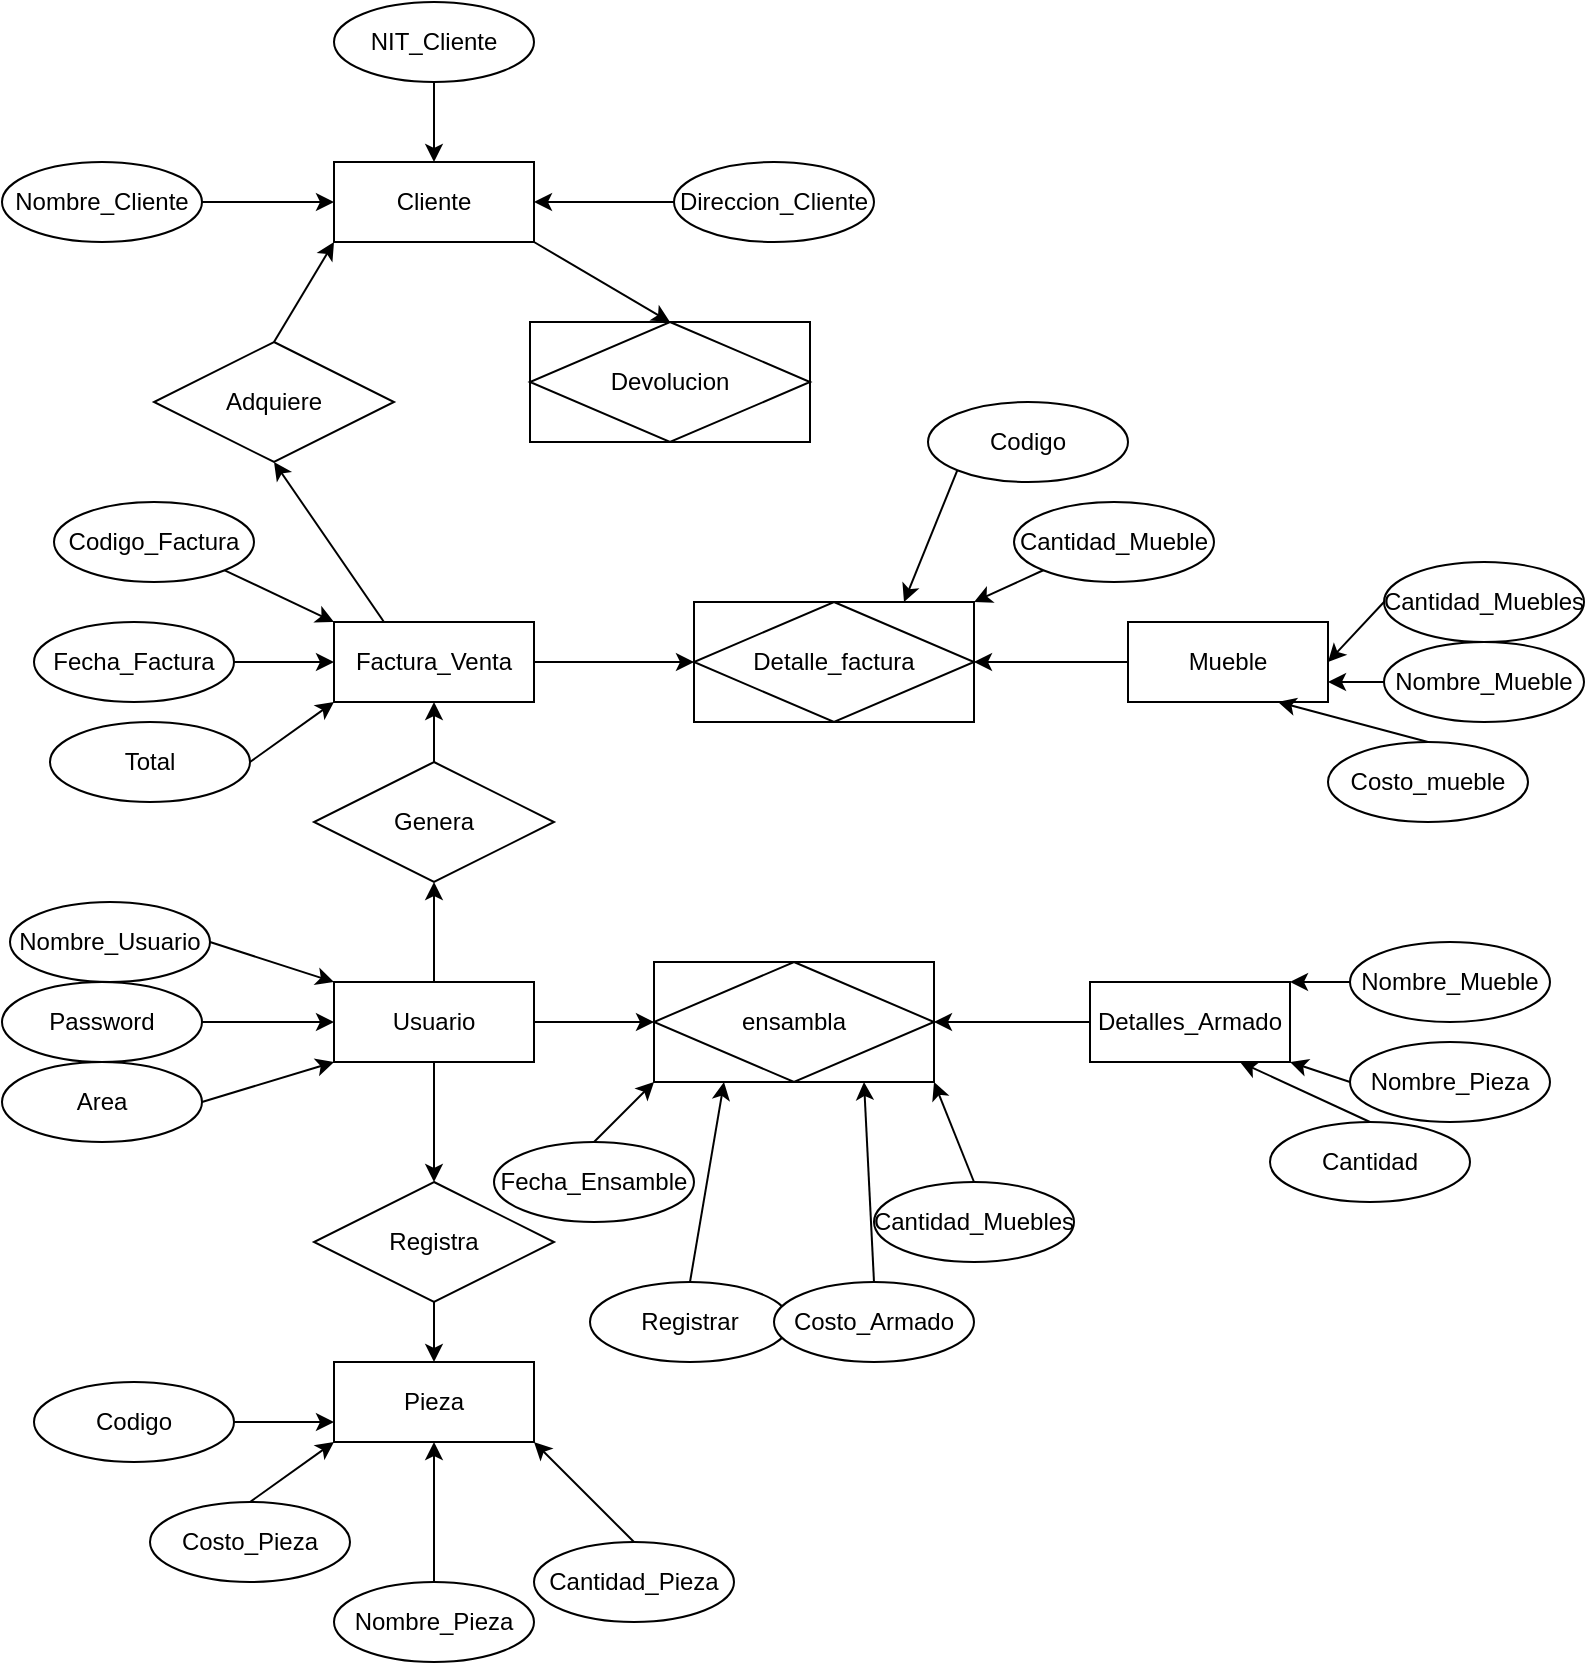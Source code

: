 <mxfile version="13.0.3" type="device"><diagram id="IgRpgqk3LbMG39hs2jY0" name="Page-1"><mxGraphModel dx="1036" dy="504" grid="1" gridSize="10" guides="1" tooltips="1" connect="1" arrows="1" fold="1" page="1" pageScale="1" pageWidth="827" pageHeight="1169" math="0" shadow="0"><root><mxCell id="0"/><mxCell id="1" parent="0"/><mxCell id="4nmqKm2tqfKHXrPlXLiJ-16" value="ensambla" style="shape=associativeEntity;whiteSpace=wrap;html=1;align=center;" vertex="1" parent="1"><mxGeometry x="362" y="510" width="140" height="60" as="geometry"/></mxCell><mxCell id="4nmqKm2tqfKHXrPlXLiJ-111" style="edgeStyle=none;rounded=0;orthogonalLoop=1;jettySize=auto;html=1;exitX=0.5;exitY=0;exitDx=0;exitDy=0;entryX=0;entryY=1;entryDx=0;entryDy=0;" edge="1" parent="1" source="4nmqKm2tqfKHXrPlXLiJ-17" target="4nmqKm2tqfKHXrPlXLiJ-16"><mxGeometry relative="1" as="geometry"/></mxCell><mxCell id="4nmqKm2tqfKHXrPlXLiJ-17" value="Fecha_Ensamble" style="ellipse;whiteSpace=wrap;html=1;align=center;" vertex="1" parent="1"><mxGeometry x="282" y="600" width="100" height="40" as="geometry"/></mxCell><mxCell id="4nmqKm2tqfKHXrPlXLiJ-18" value="Pieza" style="whiteSpace=wrap;html=1;align=center;" vertex="1" parent="1"><mxGeometry x="202" y="710" width="100" height="40" as="geometry"/></mxCell><mxCell id="4nmqKm2tqfKHXrPlXLiJ-97" style="edgeStyle=none;rounded=0;orthogonalLoop=1;jettySize=auto;html=1;exitX=0.5;exitY=0;exitDx=0;exitDy=0;entryX=0.5;entryY=1;entryDx=0;entryDy=0;" edge="1" parent="1" source="4nmqKm2tqfKHXrPlXLiJ-19" target="4nmqKm2tqfKHXrPlXLiJ-18"><mxGeometry relative="1" as="geometry"/></mxCell><mxCell id="4nmqKm2tqfKHXrPlXLiJ-19" value="Nombre_Pieza" style="ellipse;whiteSpace=wrap;html=1;align=center;" vertex="1" parent="1"><mxGeometry x="202" y="820" width="100" height="40" as="geometry"/></mxCell><mxCell id="4nmqKm2tqfKHXrPlXLiJ-98" style="edgeStyle=none;rounded=0;orthogonalLoop=1;jettySize=auto;html=1;exitX=0.5;exitY=0;exitDx=0;exitDy=0;entryX=1;entryY=1;entryDx=0;entryDy=0;" edge="1" parent="1" source="4nmqKm2tqfKHXrPlXLiJ-21" target="4nmqKm2tqfKHXrPlXLiJ-18"><mxGeometry relative="1" as="geometry"/></mxCell><mxCell id="4nmqKm2tqfKHXrPlXLiJ-21" value="Cantidad_Pieza" style="ellipse;whiteSpace=wrap;html=1;align=center;" vertex="1" parent="1"><mxGeometry x="302" y="800" width="100" height="40" as="geometry"/></mxCell><mxCell id="4nmqKm2tqfKHXrPlXLiJ-96" style="edgeStyle=none;rounded=0;orthogonalLoop=1;jettySize=auto;html=1;exitX=0.5;exitY=0;exitDx=0;exitDy=0;entryX=0;entryY=1;entryDx=0;entryDy=0;" edge="1" parent="1" source="4nmqKm2tqfKHXrPlXLiJ-24" target="4nmqKm2tqfKHXrPlXLiJ-18"><mxGeometry relative="1" as="geometry"/></mxCell><mxCell id="4nmqKm2tqfKHXrPlXLiJ-24" value="Costo_Pieza" style="ellipse;whiteSpace=wrap;html=1;align=center;" vertex="1" parent="1"><mxGeometry x="110" y="780" width="100" height="40" as="geometry"/></mxCell><mxCell id="4nmqKm2tqfKHXrPlXLiJ-34" style="edgeStyle=none;rounded=0;orthogonalLoop=1;jettySize=auto;html=1;exitX=1;exitY=0.5;exitDx=0;exitDy=0;entryX=0;entryY=0.5;entryDx=0;entryDy=0;" edge="1" parent="1" source="4nmqKm2tqfKHXrPlXLiJ-26" target="4nmqKm2tqfKHXrPlXLiJ-16"><mxGeometry relative="1" as="geometry"/></mxCell><mxCell id="4nmqKm2tqfKHXrPlXLiJ-61" style="edgeStyle=none;rounded=0;orthogonalLoop=1;jettySize=auto;html=1;exitX=0.5;exitY=1;exitDx=0;exitDy=0;entryX=0.5;entryY=0;entryDx=0;entryDy=0;" edge="1" parent="1" source="4nmqKm2tqfKHXrPlXLiJ-26" target="4nmqKm2tqfKHXrPlXLiJ-60"><mxGeometry relative="1" as="geometry"/></mxCell><mxCell id="4nmqKm2tqfKHXrPlXLiJ-81" style="edgeStyle=none;rounded=0;orthogonalLoop=1;jettySize=auto;html=1;exitX=0.5;exitY=0;exitDx=0;exitDy=0;entryX=0.5;entryY=1;entryDx=0;entryDy=0;" edge="1" parent="1" source="4nmqKm2tqfKHXrPlXLiJ-26" target="4nmqKm2tqfKHXrPlXLiJ-79"><mxGeometry relative="1" as="geometry"/></mxCell><mxCell id="4nmqKm2tqfKHXrPlXLiJ-26" value="Usuario" style="whiteSpace=wrap;html=1;align=center;" vertex="1" parent="1"><mxGeometry x="202" y="520" width="100" height="40" as="geometry"/></mxCell><mxCell id="4nmqKm2tqfKHXrPlXLiJ-83" style="edgeStyle=none;rounded=0;orthogonalLoop=1;jettySize=auto;html=1;exitX=1;exitY=0.5;exitDx=0;exitDy=0;entryX=0;entryY=0;entryDx=0;entryDy=0;" edge="1" parent="1" source="4nmqKm2tqfKHXrPlXLiJ-28" target="4nmqKm2tqfKHXrPlXLiJ-26"><mxGeometry relative="1" as="geometry"/></mxCell><mxCell id="4nmqKm2tqfKHXrPlXLiJ-28" value="Nombre_Usuario" style="ellipse;whiteSpace=wrap;html=1;align=center;" vertex="1" parent="1"><mxGeometry x="40" y="480" width="100" height="40" as="geometry"/></mxCell><mxCell id="4nmqKm2tqfKHXrPlXLiJ-64" style="edgeStyle=none;rounded=0;orthogonalLoop=1;jettySize=auto;html=1;exitX=1;exitY=0.5;exitDx=0;exitDy=0;entryX=0;entryY=0.5;entryDx=0;entryDy=0;" edge="1" parent="1" source="4nmqKm2tqfKHXrPlXLiJ-29" target="4nmqKm2tqfKHXrPlXLiJ-26"><mxGeometry relative="1" as="geometry"/></mxCell><mxCell id="4nmqKm2tqfKHXrPlXLiJ-29" value="Password" style="ellipse;whiteSpace=wrap;html=1;align=center;" vertex="1" parent="1"><mxGeometry x="36" y="520" width="100" height="40" as="geometry"/></mxCell><mxCell id="4nmqKm2tqfKHXrPlXLiJ-65" style="edgeStyle=none;rounded=0;orthogonalLoop=1;jettySize=auto;html=1;exitX=1;exitY=0.5;exitDx=0;exitDy=0;entryX=0;entryY=1;entryDx=0;entryDy=0;" edge="1" parent="1" source="4nmqKm2tqfKHXrPlXLiJ-30" target="4nmqKm2tqfKHXrPlXLiJ-26"><mxGeometry relative="1" as="geometry"/></mxCell><mxCell id="4nmqKm2tqfKHXrPlXLiJ-30" value="Area" style="ellipse;whiteSpace=wrap;html=1;align=center;" vertex="1" parent="1"><mxGeometry x="36" y="560" width="100" height="40" as="geometry"/></mxCell><mxCell id="4nmqKm2tqfKHXrPlXLiJ-113" style="edgeStyle=none;rounded=0;orthogonalLoop=1;jettySize=auto;html=1;exitX=0;exitY=0.5;exitDx=0;exitDy=0;entryX=1;entryY=0.5;entryDx=0;entryDy=0;" edge="1" parent="1" source="4nmqKm2tqfKHXrPlXLiJ-37" target="4nmqKm2tqfKHXrPlXLiJ-50"><mxGeometry relative="1" as="geometry"/></mxCell><mxCell id="4nmqKm2tqfKHXrPlXLiJ-37" value="Mueble" style="whiteSpace=wrap;html=1;align=center;" vertex="1" parent="1"><mxGeometry x="599" y="340" width="100" height="40" as="geometry"/></mxCell><mxCell id="4nmqKm2tqfKHXrPlXLiJ-45" style="edgeStyle=none;rounded=0;orthogonalLoop=1;jettySize=auto;html=1;exitX=1;exitY=0.5;exitDx=0;exitDy=0;entryX=0;entryY=0.5;entryDx=0;entryDy=0;" edge="1" parent="1" source="4nmqKm2tqfKHXrPlXLiJ-38" target="4nmqKm2tqfKHXrPlXLiJ-44"><mxGeometry relative="1" as="geometry"/></mxCell><mxCell id="4nmqKm2tqfKHXrPlXLiJ-38" value="Fecha_Factura" style="ellipse;whiteSpace=wrap;html=1;align=center;" vertex="1" parent="1"><mxGeometry x="52" y="340" width="100" height="40" as="geometry"/></mxCell><mxCell id="4nmqKm2tqfKHXrPlXLiJ-114" style="edgeStyle=none;rounded=0;orthogonalLoop=1;jettySize=auto;html=1;exitX=0;exitY=0.5;exitDx=0;exitDy=0;entryX=1;entryY=0.75;entryDx=0;entryDy=0;" edge="1" parent="1" source="4nmqKm2tqfKHXrPlXLiJ-39" target="4nmqKm2tqfKHXrPlXLiJ-37"><mxGeometry relative="1" as="geometry"/></mxCell><mxCell id="4nmqKm2tqfKHXrPlXLiJ-39" value="Nombre_Mueble" style="ellipse;whiteSpace=wrap;html=1;align=center;" vertex="1" parent="1"><mxGeometry x="727" y="350" width="100" height="40" as="geometry"/></mxCell><mxCell id="4nmqKm2tqfKHXrPlXLiJ-42" style="edgeStyle=none;rounded=0;orthogonalLoop=1;jettySize=auto;html=1;exitX=0.5;exitY=0;exitDx=0;exitDy=0;entryX=0.75;entryY=1;entryDx=0;entryDy=0;" edge="1" parent="1" source="4nmqKm2tqfKHXrPlXLiJ-40" target="4nmqKm2tqfKHXrPlXLiJ-37"><mxGeometry relative="1" as="geometry"/></mxCell><mxCell id="4nmqKm2tqfKHXrPlXLiJ-40" value="Costo_mueble" style="ellipse;whiteSpace=wrap;html=1;align=center;" vertex="1" parent="1"><mxGeometry x="699" y="400" width="100" height="40" as="geometry"/></mxCell><mxCell id="4nmqKm2tqfKHXrPlXLiJ-66" style="edgeStyle=none;rounded=0;orthogonalLoop=1;jettySize=auto;html=1;exitX=1;exitY=0.5;exitDx=0;exitDy=0;entryX=0;entryY=0.5;entryDx=0;entryDy=0;" edge="1" parent="1" source="4nmqKm2tqfKHXrPlXLiJ-44" target="4nmqKm2tqfKHXrPlXLiJ-50"><mxGeometry relative="1" as="geometry"/></mxCell><mxCell id="4nmqKm2tqfKHXrPlXLiJ-73" style="edgeStyle=none;rounded=0;orthogonalLoop=1;jettySize=auto;html=1;exitX=0.25;exitY=0;exitDx=0;exitDy=0;entryX=0.5;entryY=1;entryDx=0;entryDy=0;" edge="1" parent="1" source="4nmqKm2tqfKHXrPlXLiJ-44" target="4nmqKm2tqfKHXrPlXLiJ-71"><mxGeometry relative="1" as="geometry"/></mxCell><mxCell id="4nmqKm2tqfKHXrPlXLiJ-44" value="Factura_Venta" style="whiteSpace=wrap;html=1;align=center;" vertex="1" parent="1"><mxGeometry x="202" y="340" width="100" height="40" as="geometry"/></mxCell><mxCell id="4nmqKm2tqfKHXrPlXLiJ-48" style="edgeStyle=none;rounded=0;orthogonalLoop=1;jettySize=auto;html=1;exitX=1;exitY=1;exitDx=0;exitDy=0;entryX=0;entryY=0;entryDx=0;entryDy=0;" edge="1" parent="1" source="4nmqKm2tqfKHXrPlXLiJ-47" target="4nmqKm2tqfKHXrPlXLiJ-44"><mxGeometry relative="1" as="geometry"/></mxCell><mxCell id="4nmqKm2tqfKHXrPlXLiJ-47" value="Codigo_Factura" style="ellipse;whiteSpace=wrap;html=1;align=center;" vertex="1" parent="1"><mxGeometry x="62" y="280" width="100" height="40" as="geometry"/></mxCell><mxCell id="4nmqKm2tqfKHXrPlXLiJ-50" value="Detalle_factura" style="shape=associativeEntity;whiteSpace=wrap;html=1;align=center;" vertex="1" parent="1"><mxGeometry x="382" y="330" width="140" height="60" as="geometry"/></mxCell><mxCell id="4nmqKm2tqfKHXrPlXLiJ-54" style="edgeStyle=none;rounded=0;orthogonalLoop=1;jettySize=auto;html=1;exitX=0;exitY=1;exitDx=0;exitDy=0;entryX=1;entryY=0;entryDx=0;entryDy=0;" edge="1" parent="1" source="4nmqKm2tqfKHXrPlXLiJ-51" target="4nmqKm2tqfKHXrPlXLiJ-50"><mxGeometry relative="1" as="geometry"/></mxCell><mxCell id="4nmqKm2tqfKHXrPlXLiJ-51" value="Cantidad_Mueble" style="ellipse;whiteSpace=wrap;html=1;align=center;" vertex="1" parent="1"><mxGeometry x="542" y="280" width="100" height="40" as="geometry"/></mxCell><mxCell id="4nmqKm2tqfKHXrPlXLiJ-107" style="edgeStyle=none;rounded=0;orthogonalLoop=1;jettySize=auto;html=1;exitX=0.5;exitY=1;exitDx=0;exitDy=0;entryX=0.5;entryY=0;entryDx=0;entryDy=0;" edge="1" parent="1" source="4nmqKm2tqfKHXrPlXLiJ-60" target="4nmqKm2tqfKHXrPlXLiJ-18"><mxGeometry relative="1" as="geometry"/></mxCell><mxCell id="4nmqKm2tqfKHXrPlXLiJ-60" value="Registra" style="shape=rhombus;perimeter=rhombusPerimeter;whiteSpace=wrap;html=1;align=center;" vertex="1" parent="1"><mxGeometry x="192" y="620" width="120" height="60" as="geometry"/></mxCell><mxCell id="4nmqKm2tqfKHXrPlXLiJ-137" style="edgeStyle=none;rounded=0;orthogonalLoop=1;jettySize=auto;html=1;exitX=1;exitY=1;exitDx=0;exitDy=0;entryX=0.5;entryY=0;entryDx=0;entryDy=0;" edge="1" parent="1" source="4nmqKm2tqfKHXrPlXLiJ-68" target="4nmqKm2tqfKHXrPlXLiJ-136"><mxGeometry relative="1" as="geometry"/></mxCell><mxCell id="4nmqKm2tqfKHXrPlXLiJ-68" value="Cliente" style="whiteSpace=wrap;html=1;align=center;" vertex="1" parent="1"><mxGeometry x="202" y="110" width="100" height="40" as="geometry"/></mxCell><mxCell id="4nmqKm2tqfKHXrPlXLiJ-74" style="edgeStyle=none;rounded=0;orthogonalLoop=1;jettySize=auto;html=1;exitX=1;exitY=0.5;exitDx=0;exitDy=0;" edge="1" parent="1" source="4nmqKm2tqfKHXrPlXLiJ-69" target="4nmqKm2tqfKHXrPlXLiJ-68"><mxGeometry relative="1" as="geometry"/></mxCell><mxCell id="4nmqKm2tqfKHXrPlXLiJ-69" value="Nombre_Cliente" style="ellipse;whiteSpace=wrap;html=1;align=center;" vertex="1" parent="1"><mxGeometry x="36" y="110" width="100" height="40" as="geometry"/></mxCell><mxCell id="4nmqKm2tqfKHXrPlXLiJ-76" style="edgeStyle=none;rounded=0;orthogonalLoop=1;jettySize=auto;html=1;exitX=0.5;exitY=1;exitDx=0;exitDy=0;entryX=0.5;entryY=0;entryDx=0;entryDy=0;" edge="1" parent="1" source="4nmqKm2tqfKHXrPlXLiJ-70" target="4nmqKm2tqfKHXrPlXLiJ-68"><mxGeometry relative="1" as="geometry"/></mxCell><mxCell id="4nmqKm2tqfKHXrPlXLiJ-70" value="NIT_Cliente" style="ellipse;whiteSpace=wrap;html=1;align=center;" vertex="1" parent="1"><mxGeometry x="202" y="30" width="100" height="40" as="geometry"/></mxCell><mxCell id="4nmqKm2tqfKHXrPlXLiJ-99" style="edgeStyle=none;rounded=0;orthogonalLoop=1;jettySize=auto;html=1;exitX=0.5;exitY=0;exitDx=0;exitDy=0;entryX=0;entryY=1;entryDx=0;entryDy=0;" edge="1" parent="1" source="4nmqKm2tqfKHXrPlXLiJ-71" target="4nmqKm2tqfKHXrPlXLiJ-68"><mxGeometry relative="1" as="geometry"/></mxCell><mxCell id="4nmqKm2tqfKHXrPlXLiJ-71" value="Adquiere" style="shape=rhombus;perimeter=rhombusPerimeter;whiteSpace=wrap;html=1;align=center;" vertex="1" parent="1"><mxGeometry x="112" y="200" width="120" height="60" as="geometry"/></mxCell><mxCell id="4nmqKm2tqfKHXrPlXLiJ-78" style="edgeStyle=none;rounded=0;orthogonalLoop=1;jettySize=auto;html=1;exitX=0;exitY=0.5;exitDx=0;exitDy=0;entryX=1;entryY=0.5;entryDx=0;entryDy=0;" edge="1" parent="1" source="4nmqKm2tqfKHXrPlXLiJ-77" target="4nmqKm2tqfKHXrPlXLiJ-68"><mxGeometry relative="1" as="geometry"/></mxCell><mxCell id="4nmqKm2tqfKHXrPlXLiJ-77" value="Direccion_Cliente" style="ellipse;whiteSpace=wrap;html=1;align=center;" vertex="1" parent="1"><mxGeometry x="372" y="110" width="100" height="40" as="geometry"/></mxCell><mxCell id="4nmqKm2tqfKHXrPlXLiJ-80" style="edgeStyle=none;rounded=0;orthogonalLoop=1;jettySize=auto;html=1;exitX=0.5;exitY=0;exitDx=0;exitDy=0;entryX=0.5;entryY=1;entryDx=0;entryDy=0;" edge="1" parent="1" source="4nmqKm2tqfKHXrPlXLiJ-79" target="4nmqKm2tqfKHXrPlXLiJ-44"><mxGeometry relative="1" as="geometry"/></mxCell><mxCell id="4nmqKm2tqfKHXrPlXLiJ-79" value="Genera" style="shape=rhombus;perimeter=rhombusPerimeter;whiteSpace=wrap;html=1;align=center;" vertex="1" parent="1"><mxGeometry x="192" y="410" width="120" height="60" as="geometry"/></mxCell><mxCell id="4nmqKm2tqfKHXrPlXLiJ-89" style="edgeStyle=none;rounded=0;orthogonalLoop=1;jettySize=auto;html=1;exitX=0;exitY=1;exitDx=0;exitDy=0;entryX=0.75;entryY=0;entryDx=0;entryDy=0;" edge="1" parent="1" source="4nmqKm2tqfKHXrPlXLiJ-88" target="4nmqKm2tqfKHXrPlXLiJ-50"><mxGeometry relative="1" as="geometry"/></mxCell><mxCell id="4nmqKm2tqfKHXrPlXLiJ-88" value="Codigo" style="ellipse;whiteSpace=wrap;html=1;align=center;" vertex="1" parent="1"><mxGeometry x="499" y="230" width="100" height="40" as="geometry"/></mxCell><mxCell id="4nmqKm2tqfKHXrPlXLiJ-106" style="edgeStyle=none;rounded=0;orthogonalLoop=1;jettySize=auto;html=1;entryX=0.5;entryY=0;entryDx=0;entryDy=0;" edge="1" parent="1" source="4nmqKm2tqfKHXrPlXLiJ-18" target="4nmqKm2tqfKHXrPlXLiJ-18"><mxGeometry relative="1" as="geometry"/></mxCell><mxCell id="4nmqKm2tqfKHXrPlXLiJ-110" style="edgeStyle=none;rounded=0;orthogonalLoop=1;jettySize=auto;html=1;exitX=0;exitY=0.5;exitDx=0;exitDy=0;entryX=1;entryY=0.5;entryDx=0;entryDy=0;" edge="1" parent="1" source="4nmqKm2tqfKHXrPlXLiJ-109" target="4nmqKm2tqfKHXrPlXLiJ-37"><mxGeometry relative="1" as="geometry"/></mxCell><mxCell id="4nmqKm2tqfKHXrPlXLiJ-109" value="Cantidad_Muebles" style="ellipse;whiteSpace=wrap;html=1;align=center;" vertex="1" parent="1"><mxGeometry x="727" y="310" width="100" height="40" as="geometry"/></mxCell><mxCell id="4nmqKm2tqfKHXrPlXLiJ-120" style="edgeStyle=none;rounded=0;orthogonalLoop=1;jettySize=auto;html=1;exitX=0;exitY=0.5;exitDx=0;exitDy=0;entryX=1;entryY=0.5;entryDx=0;entryDy=0;" edge="1" parent="1" source="4nmqKm2tqfKHXrPlXLiJ-116" target="4nmqKm2tqfKHXrPlXLiJ-16"><mxGeometry relative="1" as="geometry"/></mxCell><mxCell id="4nmqKm2tqfKHXrPlXLiJ-116" value="Detalles_Armado" style="whiteSpace=wrap;html=1;align=center;" vertex="1" parent="1"><mxGeometry x="580" y="520" width="100" height="40" as="geometry"/></mxCell><mxCell id="4nmqKm2tqfKHXrPlXLiJ-122" style="edgeStyle=none;rounded=0;orthogonalLoop=1;jettySize=auto;html=1;exitX=0;exitY=0.5;exitDx=0;exitDy=0;entryX=1;entryY=1;entryDx=0;entryDy=0;" edge="1" parent="1" source="4nmqKm2tqfKHXrPlXLiJ-117" target="4nmqKm2tqfKHXrPlXLiJ-116"><mxGeometry relative="1" as="geometry"/></mxCell><mxCell id="4nmqKm2tqfKHXrPlXLiJ-117" value="Nombre_Pieza" style="ellipse;whiteSpace=wrap;html=1;align=center;" vertex="1" parent="1"><mxGeometry x="710" y="550" width="100" height="40" as="geometry"/></mxCell><mxCell id="4nmqKm2tqfKHXrPlXLiJ-123" style="edgeStyle=none;rounded=0;orthogonalLoop=1;jettySize=auto;html=1;exitX=0.5;exitY=0;exitDx=0;exitDy=0;entryX=0.75;entryY=1;entryDx=0;entryDy=0;" edge="1" parent="1" source="4nmqKm2tqfKHXrPlXLiJ-118" target="4nmqKm2tqfKHXrPlXLiJ-116"><mxGeometry relative="1" as="geometry"/></mxCell><mxCell id="4nmqKm2tqfKHXrPlXLiJ-118" value="Cantidad" style="ellipse;whiteSpace=wrap;html=1;align=center;" vertex="1" parent="1"><mxGeometry x="670" y="590" width="100" height="40" as="geometry"/></mxCell><mxCell id="4nmqKm2tqfKHXrPlXLiJ-121" style="edgeStyle=none;rounded=0;orthogonalLoop=1;jettySize=auto;html=1;exitX=0;exitY=0.5;exitDx=0;exitDy=0;entryX=1;entryY=0;entryDx=0;entryDy=0;" edge="1" parent="1" source="4nmqKm2tqfKHXrPlXLiJ-119" target="4nmqKm2tqfKHXrPlXLiJ-116"><mxGeometry relative="1" as="geometry"/></mxCell><mxCell id="4nmqKm2tqfKHXrPlXLiJ-119" value="Nombre_Mueble" style="ellipse;whiteSpace=wrap;html=1;align=center;" vertex="1" parent="1"><mxGeometry x="710" y="500" width="100" height="40" as="geometry"/></mxCell><mxCell id="4nmqKm2tqfKHXrPlXLiJ-125" style="edgeStyle=none;rounded=0;orthogonalLoop=1;jettySize=auto;html=1;exitX=0.5;exitY=0;exitDx=0;exitDy=0;entryX=0.25;entryY=1;entryDx=0;entryDy=0;" edge="1" parent="1" source="4nmqKm2tqfKHXrPlXLiJ-124" target="4nmqKm2tqfKHXrPlXLiJ-16"><mxGeometry relative="1" as="geometry"/></mxCell><mxCell id="4nmqKm2tqfKHXrPlXLiJ-124" value="Registrar" style="ellipse;whiteSpace=wrap;html=1;align=center;" vertex="1" parent="1"><mxGeometry x="330" y="670" width="100" height="40" as="geometry"/></mxCell><mxCell id="4nmqKm2tqfKHXrPlXLiJ-127" style="edgeStyle=none;rounded=0;orthogonalLoop=1;jettySize=auto;html=1;exitX=0.5;exitY=0;exitDx=0;exitDy=0;entryX=1;entryY=1;entryDx=0;entryDy=0;" edge="1" parent="1" source="4nmqKm2tqfKHXrPlXLiJ-126" target="4nmqKm2tqfKHXrPlXLiJ-16"><mxGeometry relative="1" as="geometry"/></mxCell><mxCell id="4nmqKm2tqfKHXrPlXLiJ-126" value="Cantidad_Muebles" style="ellipse;whiteSpace=wrap;html=1;align=center;" vertex="1" parent="1"><mxGeometry x="472" y="620" width="100" height="40" as="geometry"/></mxCell><mxCell id="4nmqKm2tqfKHXrPlXLiJ-129" style="edgeStyle=none;rounded=0;orthogonalLoop=1;jettySize=auto;html=1;exitX=0.5;exitY=0;exitDx=0;exitDy=0;entryX=0.75;entryY=1;entryDx=0;entryDy=0;" edge="1" parent="1" source="4nmqKm2tqfKHXrPlXLiJ-128" target="4nmqKm2tqfKHXrPlXLiJ-16"><mxGeometry relative="1" as="geometry"/></mxCell><mxCell id="4nmqKm2tqfKHXrPlXLiJ-128" value="Costo_Armado" style="ellipse;whiteSpace=wrap;html=1;align=center;" vertex="1" parent="1"><mxGeometry x="422" y="670" width="100" height="40" as="geometry"/></mxCell><mxCell id="4nmqKm2tqfKHXrPlXLiJ-133" style="edgeStyle=none;rounded=0;orthogonalLoop=1;jettySize=auto;html=1;exitX=1;exitY=0.5;exitDx=0;exitDy=0;entryX=0;entryY=0.75;entryDx=0;entryDy=0;" edge="1" parent="1" source="4nmqKm2tqfKHXrPlXLiJ-132" target="4nmqKm2tqfKHXrPlXLiJ-18"><mxGeometry relative="1" as="geometry"/></mxCell><mxCell id="4nmqKm2tqfKHXrPlXLiJ-132" value="Codigo" style="ellipse;whiteSpace=wrap;html=1;align=center;" vertex="1" parent="1"><mxGeometry x="52" y="720" width="100" height="40" as="geometry"/></mxCell><mxCell id="4nmqKm2tqfKHXrPlXLiJ-135" style="edgeStyle=none;rounded=0;orthogonalLoop=1;jettySize=auto;html=1;exitX=1;exitY=0.5;exitDx=0;exitDy=0;entryX=0;entryY=1;entryDx=0;entryDy=0;" edge="1" parent="1" source="4nmqKm2tqfKHXrPlXLiJ-134" target="4nmqKm2tqfKHXrPlXLiJ-44"><mxGeometry relative="1" as="geometry"/></mxCell><mxCell id="4nmqKm2tqfKHXrPlXLiJ-134" value="Total" style="ellipse;whiteSpace=wrap;html=1;align=center;" vertex="1" parent="1"><mxGeometry x="60" y="390" width="100" height="40" as="geometry"/></mxCell><mxCell id="4nmqKm2tqfKHXrPlXLiJ-136" value="Devolucion" style="shape=associativeEntity;whiteSpace=wrap;html=1;align=center;" vertex="1" parent="1"><mxGeometry x="300" y="190" width="140" height="60" as="geometry"/></mxCell></root></mxGraphModel></diagram></mxfile>